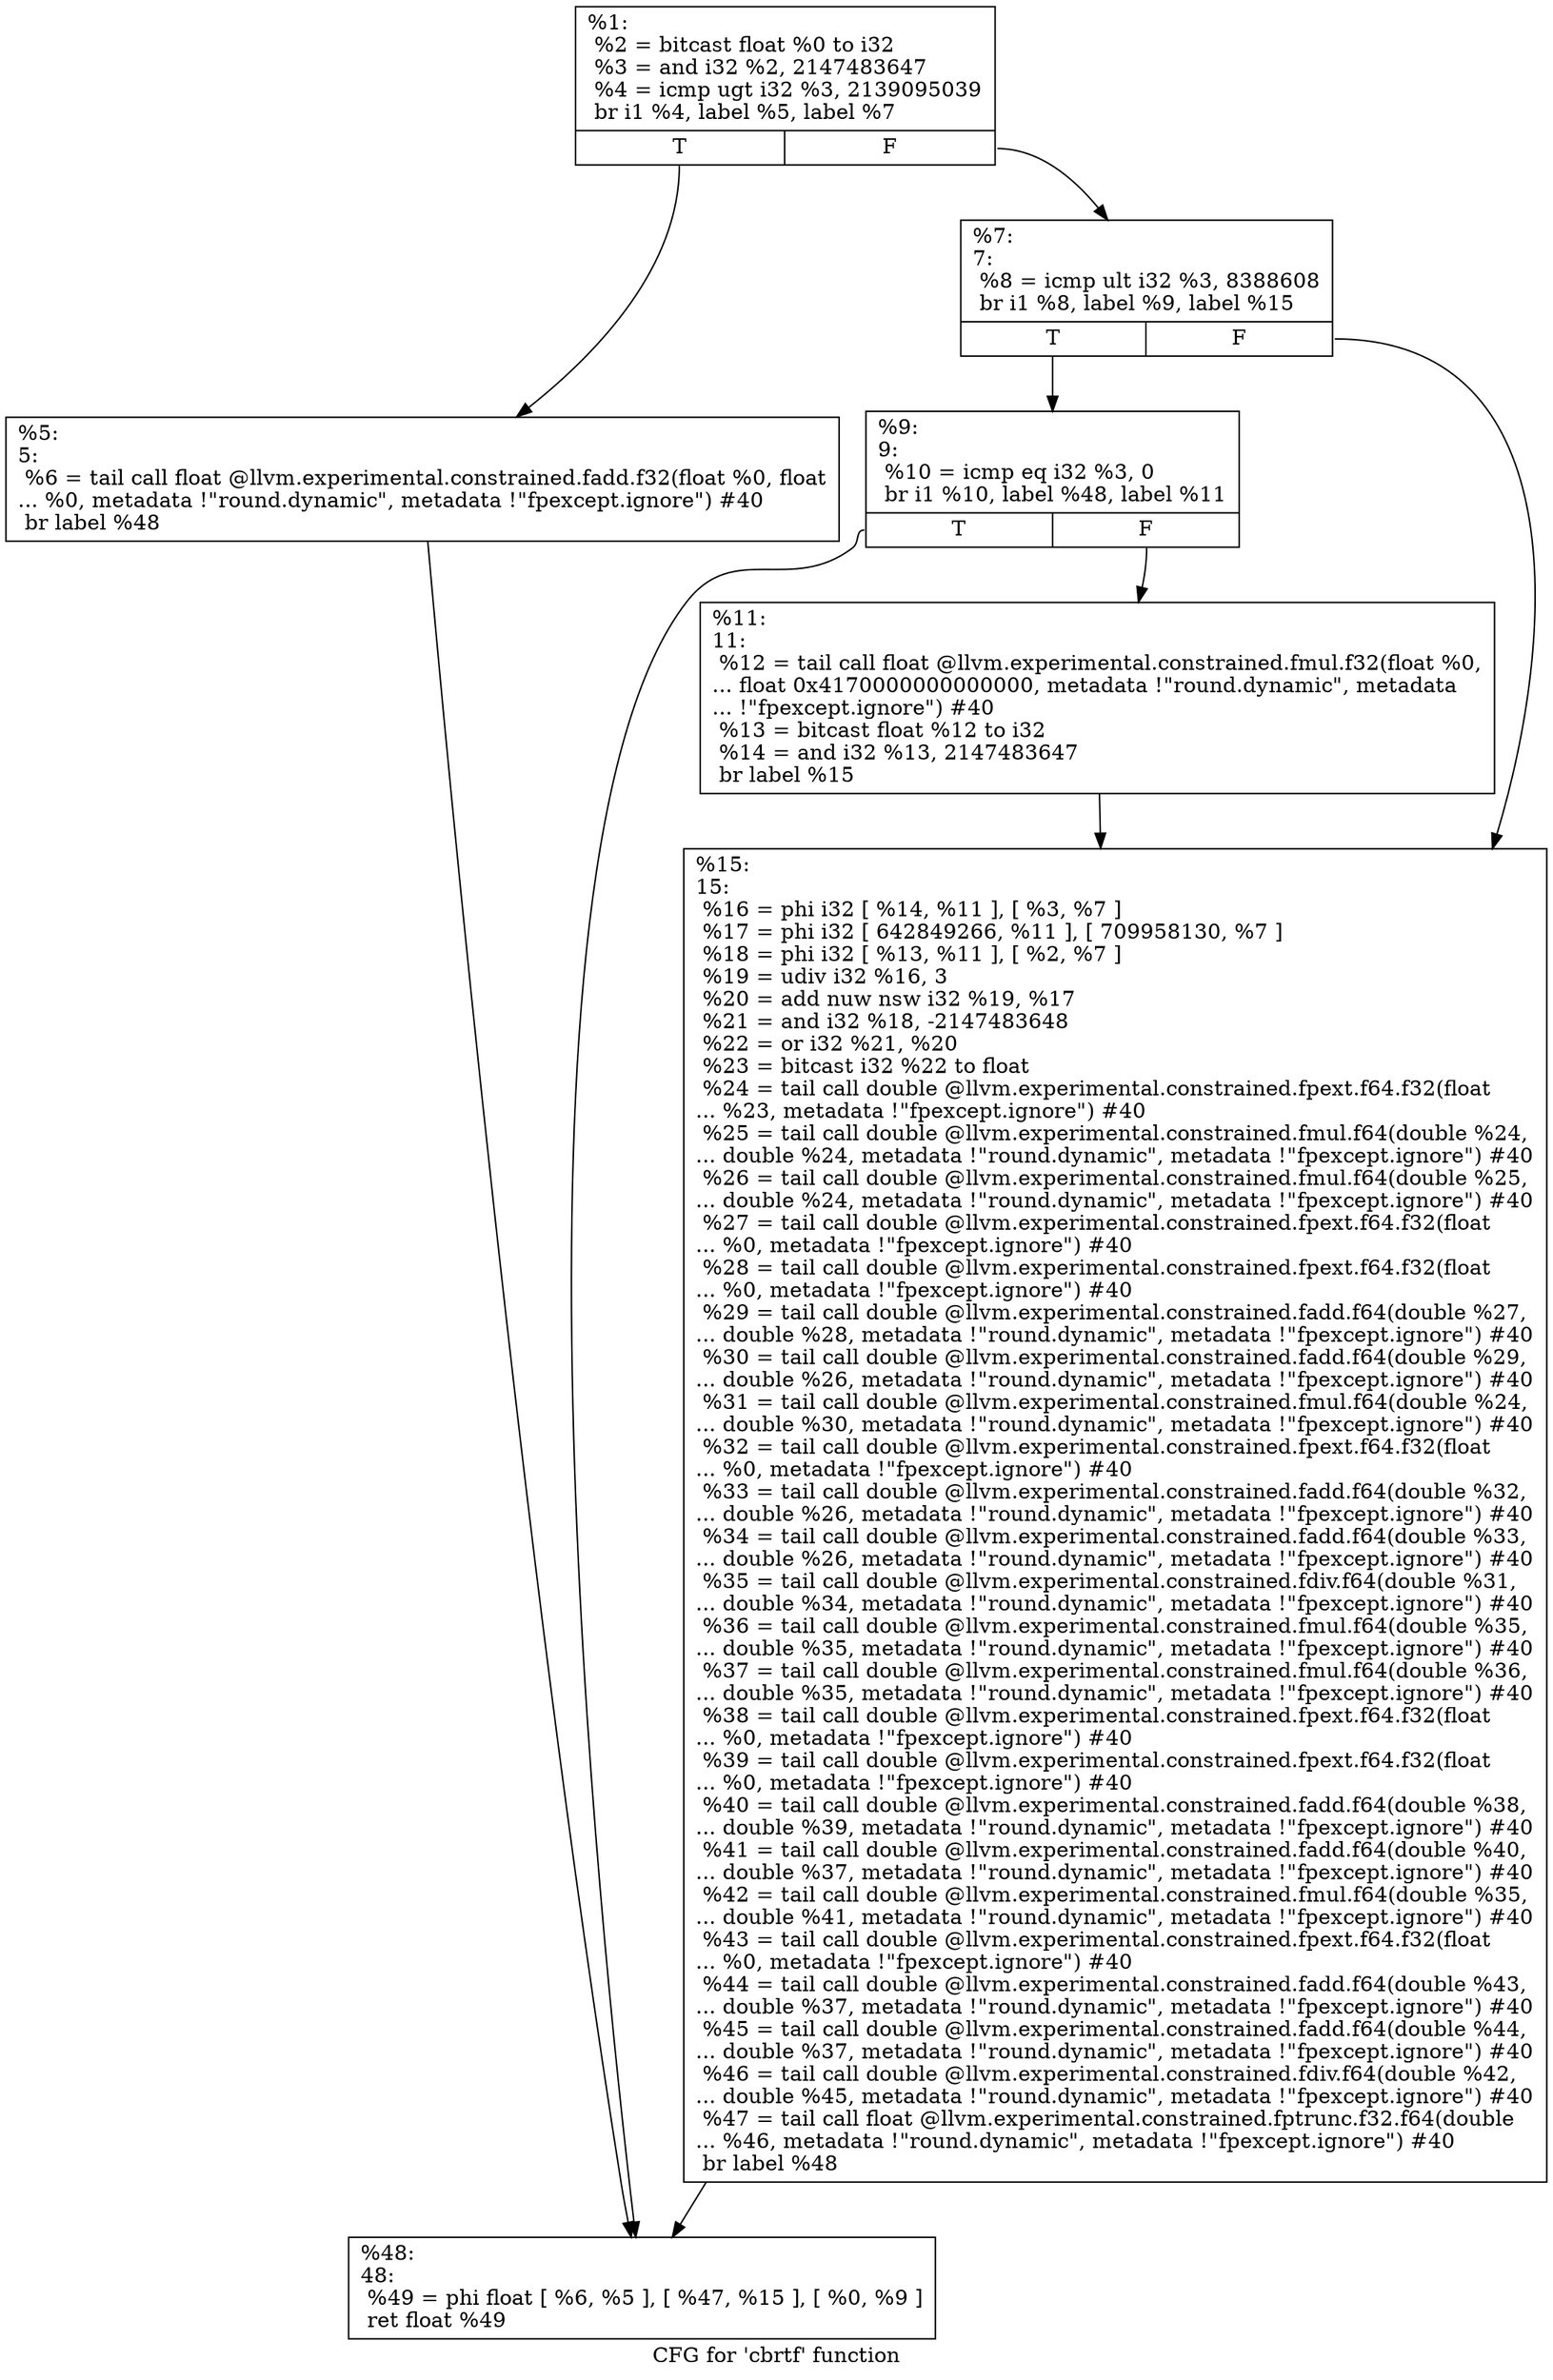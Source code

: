 digraph "CFG for 'cbrtf' function" {
	label="CFG for 'cbrtf' function";

	Node0x1eb0110 [shape=record,label="{%1:\l  %2 = bitcast float %0 to i32\l  %3 = and i32 %2, 2147483647\l  %4 = icmp ugt i32 %3, 2139095039\l  br i1 %4, label %5, label %7\l|{<s0>T|<s1>F}}"];
	Node0x1eb0110:s0 -> Node0x1eb0460;
	Node0x1eb0110:s1 -> Node0x1eb04b0;
	Node0x1eb0460 [shape=record,label="{%5:\l5:                                                \l  %6 = tail call float @llvm.experimental.constrained.fadd.f32(float %0, float\l... %0, metadata !\"round.dynamic\", metadata !\"fpexcept.ignore\") #40\l  br label %48\l}"];
	Node0x1eb0460 -> Node0x1eb05f0;
	Node0x1eb04b0 [shape=record,label="{%7:\l7:                                                \l  %8 = icmp ult i32 %3, 8388608\l  br i1 %8, label %9, label %15\l|{<s0>T|<s1>F}}"];
	Node0x1eb04b0:s0 -> Node0x1eb0500;
	Node0x1eb04b0:s1 -> Node0x1eb05a0;
	Node0x1eb0500 [shape=record,label="{%9:\l9:                                                \l  %10 = icmp eq i32 %3, 0\l  br i1 %10, label %48, label %11\l|{<s0>T|<s1>F}}"];
	Node0x1eb0500:s0 -> Node0x1eb05f0;
	Node0x1eb0500:s1 -> Node0x1eb0550;
	Node0x1eb0550 [shape=record,label="{%11:\l11:                                               \l  %12 = tail call float @llvm.experimental.constrained.fmul.f32(float %0,\l... float 0x4170000000000000, metadata !\"round.dynamic\", metadata\l... !\"fpexcept.ignore\") #40\l  %13 = bitcast float %12 to i32\l  %14 = and i32 %13, 2147483647\l  br label %15\l}"];
	Node0x1eb0550 -> Node0x1eb05a0;
	Node0x1eb05a0 [shape=record,label="{%15:\l15:                                               \l  %16 = phi i32 [ %14, %11 ], [ %3, %7 ]\l  %17 = phi i32 [ 642849266, %11 ], [ 709958130, %7 ]\l  %18 = phi i32 [ %13, %11 ], [ %2, %7 ]\l  %19 = udiv i32 %16, 3\l  %20 = add nuw nsw i32 %19, %17\l  %21 = and i32 %18, -2147483648\l  %22 = or i32 %21, %20\l  %23 = bitcast i32 %22 to float\l  %24 = tail call double @llvm.experimental.constrained.fpext.f64.f32(float\l... %23, metadata !\"fpexcept.ignore\") #40\l  %25 = tail call double @llvm.experimental.constrained.fmul.f64(double %24,\l... double %24, metadata !\"round.dynamic\", metadata !\"fpexcept.ignore\") #40\l  %26 = tail call double @llvm.experimental.constrained.fmul.f64(double %25,\l... double %24, metadata !\"round.dynamic\", metadata !\"fpexcept.ignore\") #40\l  %27 = tail call double @llvm.experimental.constrained.fpext.f64.f32(float\l... %0, metadata !\"fpexcept.ignore\") #40\l  %28 = tail call double @llvm.experimental.constrained.fpext.f64.f32(float\l... %0, metadata !\"fpexcept.ignore\") #40\l  %29 = tail call double @llvm.experimental.constrained.fadd.f64(double %27,\l... double %28, metadata !\"round.dynamic\", metadata !\"fpexcept.ignore\") #40\l  %30 = tail call double @llvm.experimental.constrained.fadd.f64(double %29,\l... double %26, metadata !\"round.dynamic\", metadata !\"fpexcept.ignore\") #40\l  %31 = tail call double @llvm.experimental.constrained.fmul.f64(double %24,\l... double %30, metadata !\"round.dynamic\", metadata !\"fpexcept.ignore\") #40\l  %32 = tail call double @llvm.experimental.constrained.fpext.f64.f32(float\l... %0, metadata !\"fpexcept.ignore\") #40\l  %33 = tail call double @llvm.experimental.constrained.fadd.f64(double %32,\l... double %26, metadata !\"round.dynamic\", metadata !\"fpexcept.ignore\") #40\l  %34 = tail call double @llvm.experimental.constrained.fadd.f64(double %33,\l... double %26, metadata !\"round.dynamic\", metadata !\"fpexcept.ignore\") #40\l  %35 = tail call double @llvm.experimental.constrained.fdiv.f64(double %31,\l... double %34, metadata !\"round.dynamic\", metadata !\"fpexcept.ignore\") #40\l  %36 = tail call double @llvm.experimental.constrained.fmul.f64(double %35,\l... double %35, metadata !\"round.dynamic\", metadata !\"fpexcept.ignore\") #40\l  %37 = tail call double @llvm.experimental.constrained.fmul.f64(double %36,\l... double %35, metadata !\"round.dynamic\", metadata !\"fpexcept.ignore\") #40\l  %38 = tail call double @llvm.experimental.constrained.fpext.f64.f32(float\l... %0, metadata !\"fpexcept.ignore\") #40\l  %39 = tail call double @llvm.experimental.constrained.fpext.f64.f32(float\l... %0, metadata !\"fpexcept.ignore\") #40\l  %40 = tail call double @llvm.experimental.constrained.fadd.f64(double %38,\l... double %39, metadata !\"round.dynamic\", metadata !\"fpexcept.ignore\") #40\l  %41 = tail call double @llvm.experimental.constrained.fadd.f64(double %40,\l... double %37, metadata !\"round.dynamic\", metadata !\"fpexcept.ignore\") #40\l  %42 = tail call double @llvm.experimental.constrained.fmul.f64(double %35,\l... double %41, metadata !\"round.dynamic\", metadata !\"fpexcept.ignore\") #40\l  %43 = tail call double @llvm.experimental.constrained.fpext.f64.f32(float\l... %0, metadata !\"fpexcept.ignore\") #40\l  %44 = tail call double @llvm.experimental.constrained.fadd.f64(double %43,\l... double %37, metadata !\"round.dynamic\", metadata !\"fpexcept.ignore\") #40\l  %45 = tail call double @llvm.experimental.constrained.fadd.f64(double %44,\l... double %37, metadata !\"round.dynamic\", metadata !\"fpexcept.ignore\") #40\l  %46 = tail call double @llvm.experimental.constrained.fdiv.f64(double %42,\l... double %45, metadata !\"round.dynamic\", metadata !\"fpexcept.ignore\") #40\l  %47 = tail call float @llvm.experimental.constrained.fptrunc.f32.f64(double\l... %46, metadata !\"round.dynamic\", metadata !\"fpexcept.ignore\") #40\l  br label %48\l}"];
	Node0x1eb05a0 -> Node0x1eb05f0;
	Node0x1eb05f0 [shape=record,label="{%48:\l48:                                               \l  %49 = phi float [ %6, %5 ], [ %47, %15 ], [ %0, %9 ]\l  ret float %49\l}"];
}
